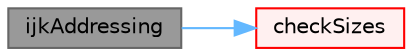 digraph "ijkAddressing"
{
 // LATEX_PDF_SIZE
  bgcolor="transparent";
  edge [fontname=Helvetica,fontsize=10,labelfontname=Helvetica,labelfontsize=10];
  node [fontname=Helvetica,fontsize=10,shape=box,height=0.2,width=0.4];
  rankdir="LR";
  Node1 [id="Node000001",label="ijkAddressing",height=0.2,width=0.4,color="gray40", fillcolor="grey60", style="filled", fontcolor="black",tooltip=" "];
  Node1 -> Node2 [id="edge1_Node000001_Node000002",color="steelblue1",style="solid",tooltip=" "];
  Node2 [id="Node000002",label="checkSizes",height=0.2,width=0.4,color="red", fillcolor="#FFF0F0", style="filled",URL="$classFoam_1_1ijkAddressing.html#a9b71ac936a644de9c59e3bf4d82099b0",tooltip=" "];
}
